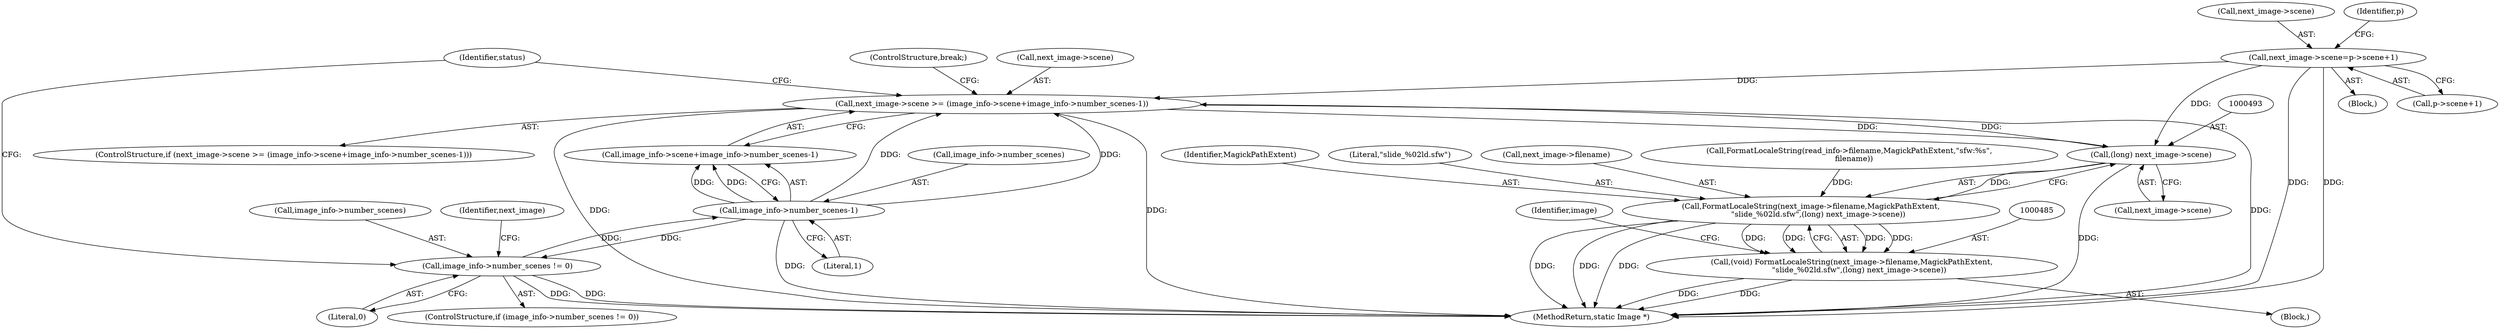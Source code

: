 digraph "0_ImageMagick_6b6bff054d569a77973f2140c0e86366e6168a6c_2@pointer" {
"1000549" [label="(Call,next_image->scene >= (image_info->scene+image_info->number_scenes-1))"];
"1000492" [label="(Call,(long) next_image->scene)"];
"1000549" [label="(Call,next_image->scene >= (image_info->scene+image_info->number_scenes-1))"];
"1000528" [label="(Call,next_image->scene=p->scene+1)"];
"1000557" [label="(Call,image_info->number_scenes-1)"];
"1000543" [label="(Call,image_info->number_scenes != 0)"];
"1000486" [label="(Call,FormatLocaleString(next_image->filename,MagickPathExtent,\n      \"slide_%02ld.sfw\",(long) next_image->scene))"];
"1000484" [label="(Call,(void) FormatLocaleString(next_image->filename,MagickPathExtent,\n      \"slide_%02ld.sfw\",(long) next_image->scene))"];
"1000491" [label="(Literal,\"slide_%02ld.sfw\")"];
"1000529" [label="(Call,next_image->scene)"];
"1000487" [label="(Call,next_image->filename)"];
"1000562" [label="(ControlStructure,break;)"];
"1000494" [label="(Call,next_image->scene)"];
"1000484" [label="(Call,(void) FormatLocaleString(next_image->filename,MagickPathExtent,\n      \"slide_%02ld.sfw\",(long) next_image->scene))"];
"1000532" [label="(Call,p->scene+1)"];
"1000558" [label="(Call,image_info->number_scenes)"];
"1000550" [label="(Call,next_image->scene)"];
"1000544" [label="(Call,image_info->number_scenes)"];
"1000548" [label="(ControlStructure,if (next_image->scene >= (image_info->scene+image_info->number_scenes-1)))"];
"1000564" [label="(Identifier,status)"];
"1000539" [label="(Identifier,p)"];
"1000542" [label="(ControlStructure,if (image_info->number_scenes != 0))"];
"1000242" [label="(Call,FormatLocaleString(read_info->filename,MagickPathExtent,\"sfw:%s\",\n    filename))"];
"1000528" [label="(Call,next_image->scene=p->scene+1)"];
"1000499" [label="(Identifier,image)"];
"1000486" [label="(Call,FormatLocaleString(next_image->filename,MagickPathExtent,\n      \"slide_%02ld.sfw\",(long) next_image->scene))"];
"1000490" [label="(Identifier,MagickPathExtent)"];
"1000549" [label="(Call,next_image->scene >= (image_info->scene+image_info->number_scenes-1))"];
"1000507" [label="(Block,)"];
"1000547" [label="(Literal,0)"];
"1000551" [label="(Identifier,next_image)"];
"1000492" [label="(Call,(long) next_image->scene)"];
"1000250" [label="(Block,)"];
"1000561" [label="(Literal,1)"];
"1000635" [label="(MethodReturn,static Image *)"];
"1000557" [label="(Call,image_info->number_scenes-1)"];
"1000553" [label="(Call,image_info->scene+image_info->number_scenes-1)"];
"1000543" [label="(Call,image_info->number_scenes != 0)"];
"1000549" -> "1000548"  [label="AST: "];
"1000549" -> "1000553"  [label="CFG: "];
"1000550" -> "1000549"  [label="AST: "];
"1000553" -> "1000549"  [label="AST: "];
"1000562" -> "1000549"  [label="CFG: "];
"1000564" -> "1000549"  [label="CFG: "];
"1000549" -> "1000635"  [label="DDG: "];
"1000549" -> "1000635"  [label="DDG: "];
"1000549" -> "1000635"  [label="DDG: "];
"1000549" -> "1000492"  [label="DDG: "];
"1000492" -> "1000549"  [label="DDG: "];
"1000528" -> "1000549"  [label="DDG: "];
"1000557" -> "1000549"  [label="DDG: "];
"1000557" -> "1000549"  [label="DDG: "];
"1000492" -> "1000486"  [label="AST: "];
"1000492" -> "1000494"  [label="CFG: "];
"1000493" -> "1000492"  [label="AST: "];
"1000494" -> "1000492"  [label="AST: "];
"1000486" -> "1000492"  [label="CFG: "];
"1000492" -> "1000635"  [label="DDG: "];
"1000492" -> "1000486"  [label="DDG: "];
"1000528" -> "1000492"  [label="DDG: "];
"1000528" -> "1000507"  [label="AST: "];
"1000528" -> "1000532"  [label="CFG: "];
"1000529" -> "1000528"  [label="AST: "];
"1000532" -> "1000528"  [label="AST: "];
"1000539" -> "1000528"  [label="CFG: "];
"1000528" -> "1000635"  [label="DDG: "];
"1000528" -> "1000635"  [label="DDG: "];
"1000557" -> "1000553"  [label="AST: "];
"1000557" -> "1000561"  [label="CFG: "];
"1000558" -> "1000557"  [label="AST: "];
"1000561" -> "1000557"  [label="AST: "];
"1000553" -> "1000557"  [label="CFG: "];
"1000557" -> "1000635"  [label="DDG: "];
"1000557" -> "1000543"  [label="DDG: "];
"1000557" -> "1000553"  [label="DDG: "];
"1000557" -> "1000553"  [label="DDG: "];
"1000543" -> "1000557"  [label="DDG: "];
"1000543" -> "1000542"  [label="AST: "];
"1000543" -> "1000547"  [label="CFG: "];
"1000544" -> "1000543"  [label="AST: "];
"1000547" -> "1000543"  [label="AST: "];
"1000551" -> "1000543"  [label="CFG: "];
"1000564" -> "1000543"  [label="CFG: "];
"1000543" -> "1000635"  [label="DDG: "];
"1000543" -> "1000635"  [label="DDG: "];
"1000486" -> "1000484"  [label="AST: "];
"1000487" -> "1000486"  [label="AST: "];
"1000490" -> "1000486"  [label="AST: "];
"1000491" -> "1000486"  [label="AST: "];
"1000484" -> "1000486"  [label="CFG: "];
"1000486" -> "1000635"  [label="DDG: "];
"1000486" -> "1000635"  [label="DDG: "];
"1000486" -> "1000635"  [label="DDG: "];
"1000486" -> "1000484"  [label="DDG: "];
"1000486" -> "1000484"  [label="DDG: "];
"1000486" -> "1000484"  [label="DDG: "];
"1000486" -> "1000484"  [label="DDG: "];
"1000242" -> "1000486"  [label="DDG: "];
"1000484" -> "1000250"  [label="AST: "];
"1000485" -> "1000484"  [label="AST: "];
"1000499" -> "1000484"  [label="CFG: "];
"1000484" -> "1000635"  [label="DDG: "];
"1000484" -> "1000635"  [label="DDG: "];
}
